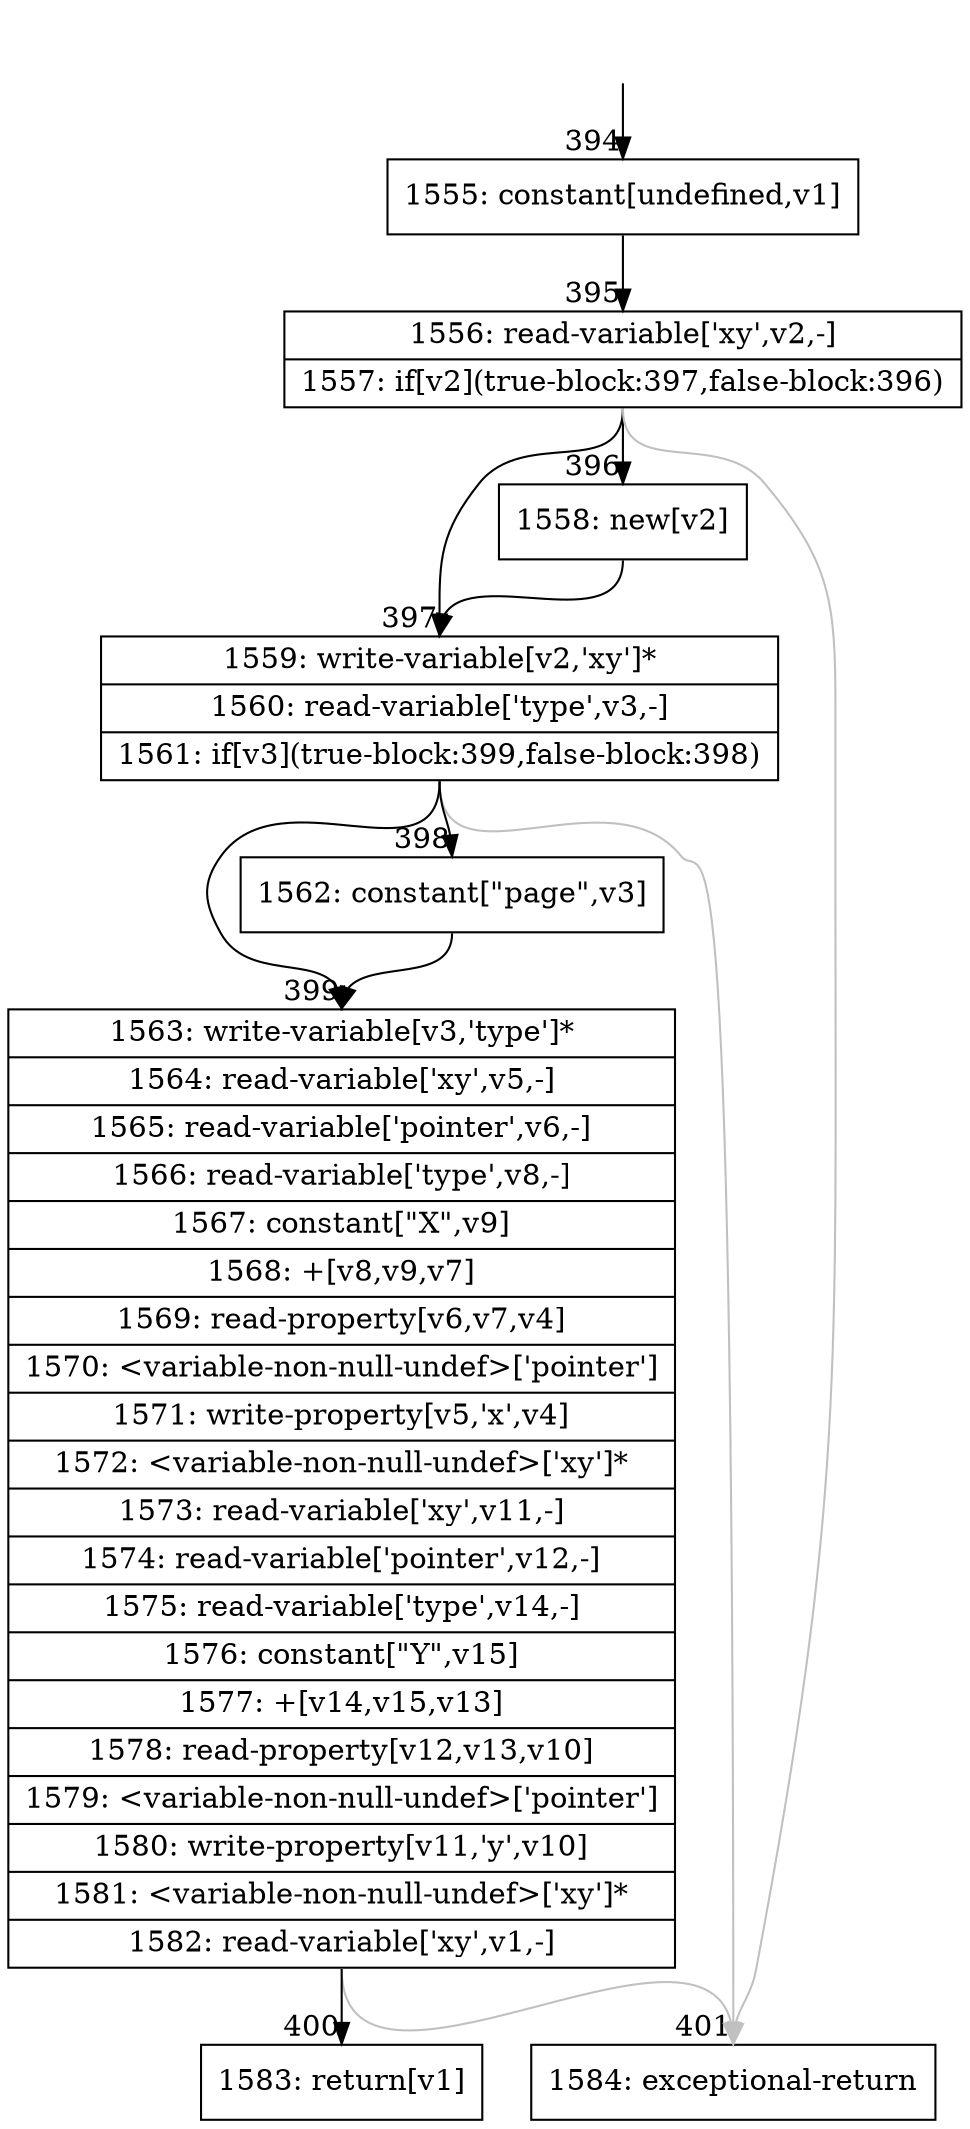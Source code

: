 digraph {
rankdir="TD"
BB_entry30[shape=none,label=""];
BB_entry30 -> BB394 [tailport=s, headport=n, headlabel="    394"]
BB394 [shape=record label="{1555: constant[undefined,v1]}" ] 
BB394 -> BB395 [tailport=s, headport=n, headlabel="      395"]
BB395 [shape=record label="{1556: read-variable['xy',v2,-]|1557: if[v2](true-block:397,false-block:396)}" ] 
BB395 -> BB397 [tailport=s, headport=n, headlabel="      397"]
BB395 -> BB396 [tailport=s, headport=n, headlabel="      396"]
BB395 -> BB401 [tailport=s, headport=n, color=gray, headlabel="      401"]
BB396 [shape=record label="{1558: new[v2]}" ] 
BB396 -> BB397 [tailport=s, headport=n]
BB397 [shape=record label="{1559: write-variable[v2,'xy']*|1560: read-variable['type',v3,-]|1561: if[v3](true-block:399,false-block:398)}" ] 
BB397 -> BB399 [tailport=s, headport=n, headlabel="      399"]
BB397 -> BB398 [tailport=s, headport=n, headlabel="      398"]
BB397 -> BB401 [tailport=s, headport=n, color=gray]
BB398 [shape=record label="{1562: constant[\"page\",v3]}" ] 
BB398 -> BB399 [tailport=s, headport=n]
BB399 [shape=record label="{1563: write-variable[v3,'type']*|1564: read-variable['xy',v5,-]|1565: read-variable['pointer',v6,-]|1566: read-variable['type',v8,-]|1567: constant[\"X\",v9]|1568: +[v8,v9,v7]|1569: read-property[v6,v7,v4]|1570: \<variable-non-null-undef\>['pointer']|1571: write-property[v5,'x',v4]|1572: \<variable-non-null-undef\>['xy']*|1573: read-variable['xy',v11,-]|1574: read-variable['pointer',v12,-]|1575: read-variable['type',v14,-]|1576: constant[\"Y\",v15]|1577: +[v14,v15,v13]|1578: read-property[v12,v13,v10]|1579: \<variable-non-null-undef\>['pointer']|1580: write-property[v11,'y',v10]|1581: \<variable-non-null-undef\>['xy']*|1582: read-variable['xy',v1,-]}" ] 
BB399 -> BB400 [tailport=s, headport=n, headlabel="      400"]
BB399 -> BB401 [tailport=s, headport=n, color=gray]
BB400 [shape=record label="{1583: return[v1]}" ] 
BB401 [shape=record label="{1584: exceptional-return}" ] 
//#$~ 660
}
